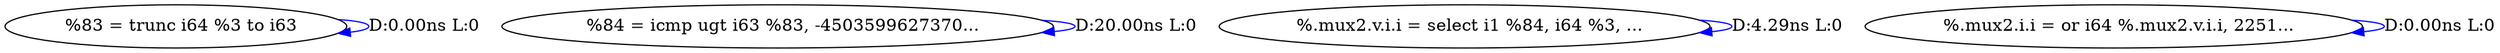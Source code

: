 digraph {
Node0x39537a0[label="  %83 = trunc i64 %3 to i63"];
Node0x39537a0 -> Node0x39537a0[label="D:0.00ns L:0",color=blue];
Node0x3953880[label="  %84 = icmp ugt i63 %83, -4503599627370..."];
Node0x3953880 -> Node0x3953880[label="D:20.00ns L:0",color=blue];
Node0x3953960[label="  %.mux2.v.i.i = select i1 %84, i64 %3, ..."];
Node0x3953960 -> Node0x3953960[label="D:4.29ns L:0",color=blue];
Node0x3953a40[label="  %.mux2.i.i = or i64 %.mux2.v.i.i, 2251..."];
Node0x3953a40 -> Node0x3953a40[label="D:0.00ns L:0",color=blue];
}

